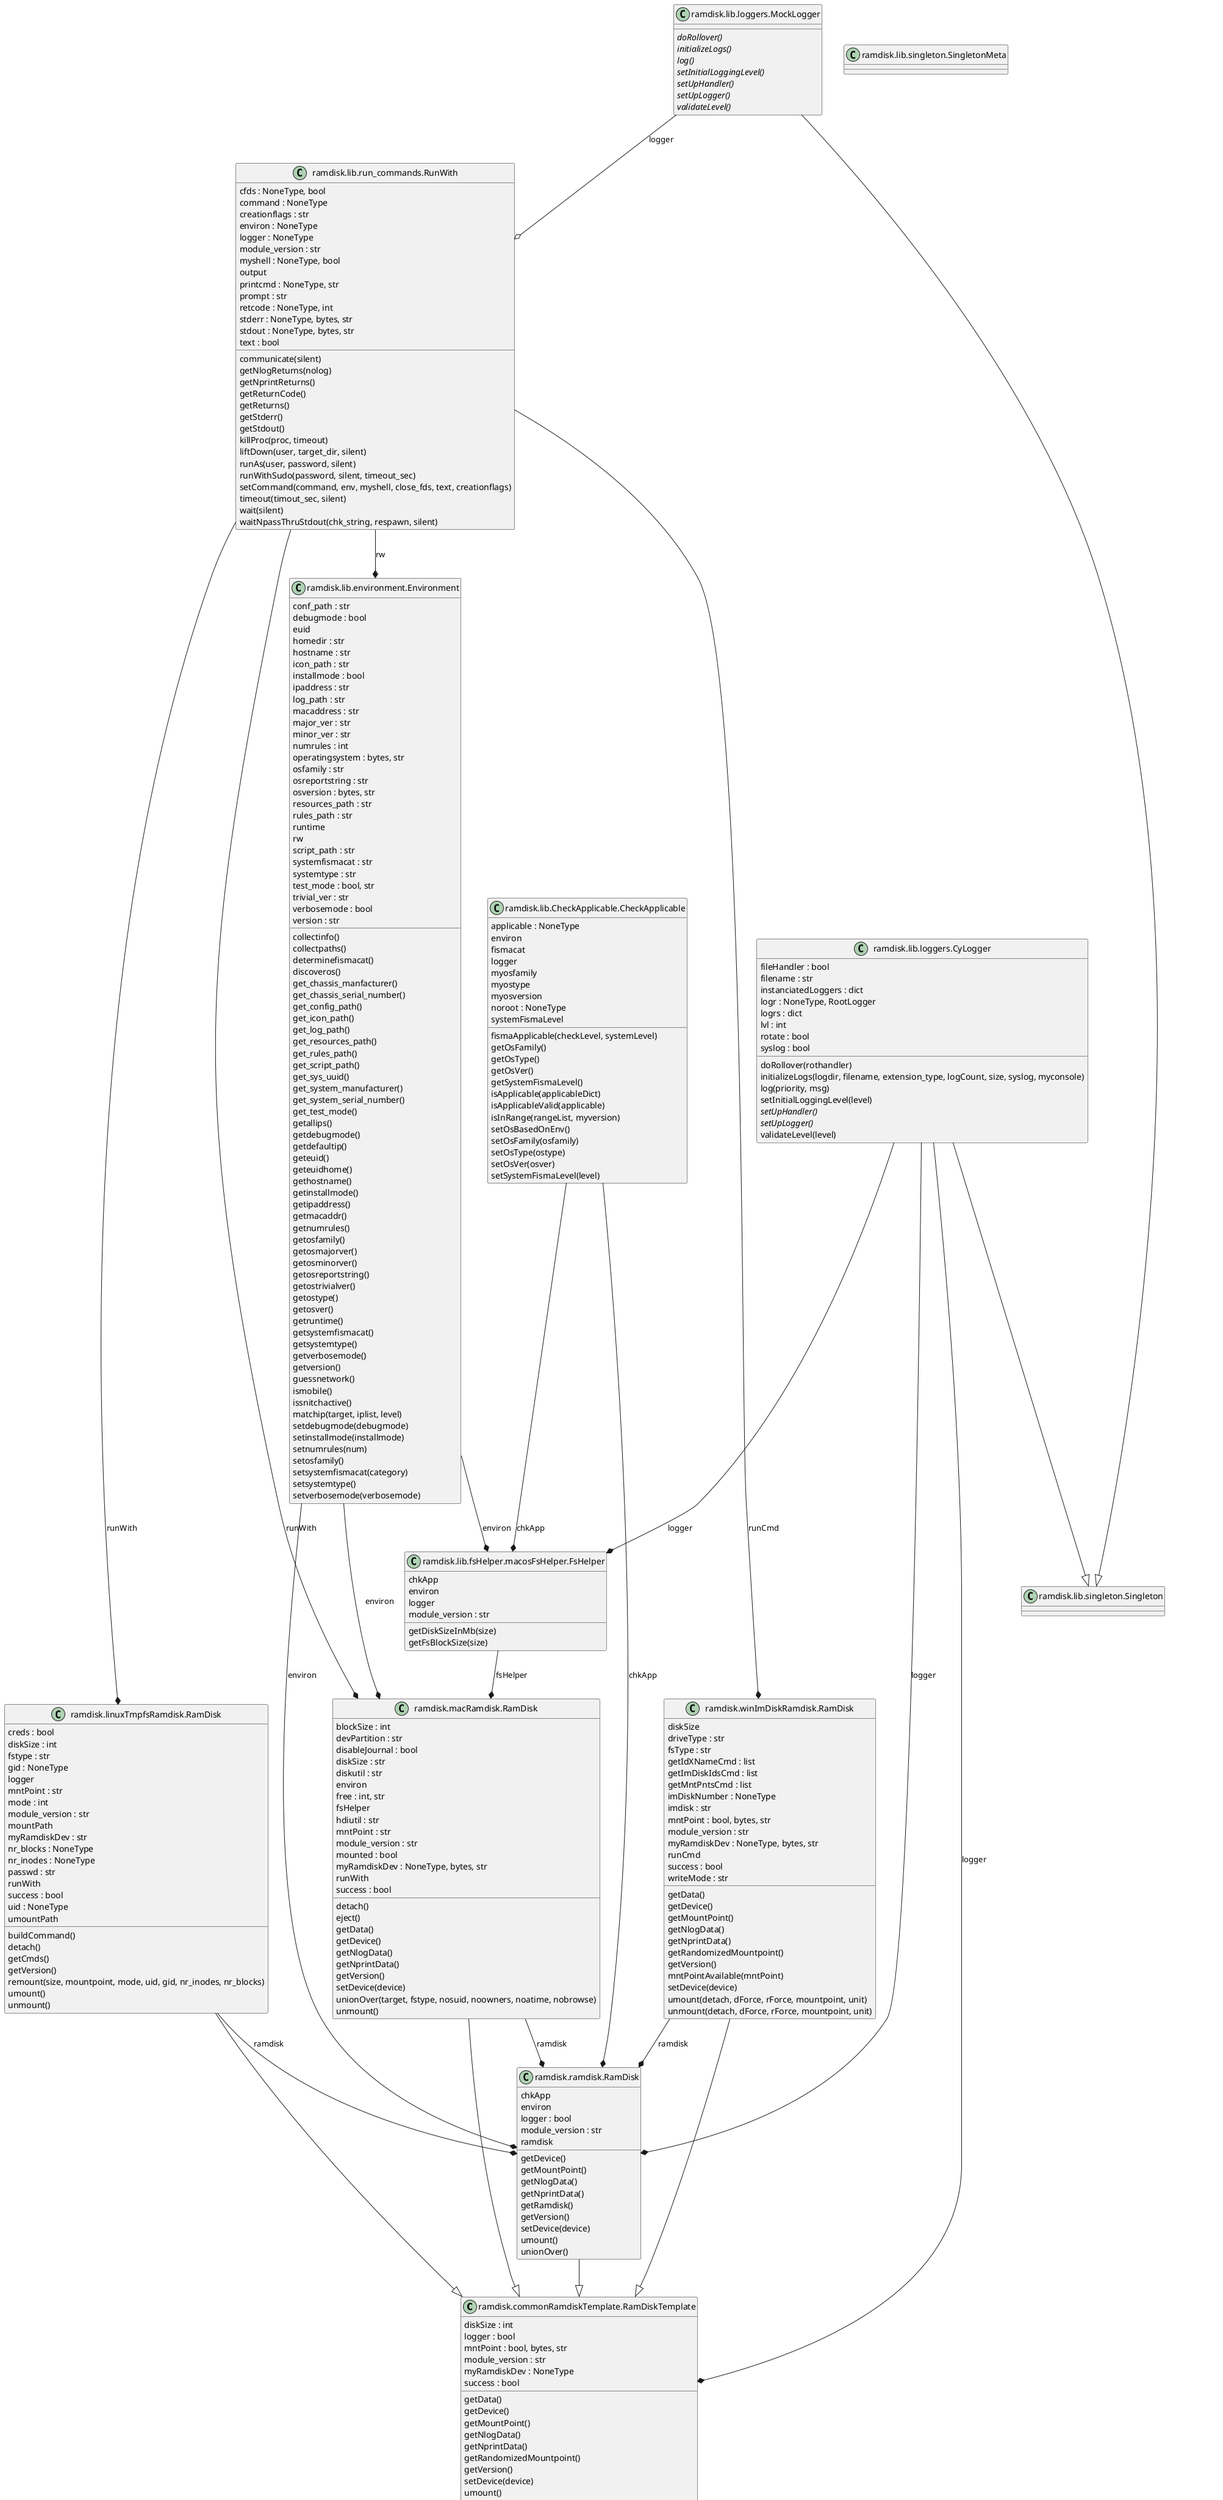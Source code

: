 @startuml classes_ramdisk
set namespaceSeparator none
class "ramdisk.commonRamdiskTemplate.RamDiskTemplate" as ramdisk.commonRamdiskTemplate.RamDiskTemplate {
  diskSize : int
  logger : bool
  mntPoint : bool, bytes, str
  module_version : str
  myRamdiskDev : NoneType
  success : bool
  getData()
  getDevice()
  getMountPoint()
  getNlogData()
  getNprintData()
  getRandomizedMountpoint()
  getVersion()
  setDevice(device)
  umount()
  unmount()
}
class "ramdisk.lib.CheckApplicable.CheckApplicable" as ramdisk.lib.CheckApplicable.CheckApplicable {
  applicable : NoneType
  environ
  fismacat
  logger
  myosfamily
  myostype
  myosversion
  noroot : NoneType
  systemFismaLevel
  fismaApplicable(checkLevel, systemLevel)
  getOsFamily()
  getOsType()
  getOsVer()
  getSystemFismaLevel()
  isApplicable(applicableDict)
  isApplicableValid(applicable)
  isInRange(rangeList, myversion)
  setOsBasedOnEnv()
  setOsFamily(osfamily)
  setOsType(ostype)
  setOsVer(osver)
  setSystemFismaLevel(level)
}
class "ramdisk.lib.environment.Environment" as ramdisk.lib.environment.Environment {
  conf_path : str
  debugmode : bool
  euid
  homedir : str
  hostname : str
  icon_path : str
  installmode : bool
  ipaddress : str
  log_path : str
  macaddress : str
  major_ver : str
  minor_ver : str
  numrules : int
  operatingsystem : bytes, str
  osfamily : str
  osreportstring : str
  osversion : bytes, str
  resources_path : str
  rules_path : str
  runtime
  rw
  script_path : str
  systemfismacat : str
  systemtype : str
  test_mode : bool, str
  trivial_ver : str
  verbosemode : bool
  version : str
  collectinfo()
  collectpaths()
  determinefismacat()
  discoveros()
  get_chassis_manfacturer()
  get_chassis_serial_number()
  get_config_path()
  get_icon_path()
  get_log_path()
  get_resources_path()
  get_rules_path()
  get_script_path()
  get_sys_uuid()
  get_system_manufacturer()
  get_system_serial_number()
  get_test_mode()
  getallips()
  getdebugmode()
  getdefaultip()
  geteuid()
  geteuidhome()
  gethostname()
  getinstallmode()
  getipaddress()
  getmacaddr()
  getnumrules()
  getosfamily()
  getosmajorver()
  getosminorver()
  getosreportstring()
  getostrivialver()
  getostype()
  getosver()
  getruntime()
  getsystemfismacat()
  getsystemtype()
  getverbosemode()
  getversion()
  guessnetwork()
  ismobile()
  issnitchactive()
  matchip(target, iplist, level)
  setdebugmode(debugmode)
  setinstallmode(installmode)
  setnumrules(num)
  setosfamily()
  setsystemfismacat(category)
  setsystemtype()
  setverbosemode(verbosemode)
}
class "ramdisk.lib.fsHelper.macosFsHelper.FsHelper" as ramdisk.lib.fsHelper.macosFsHelper.FsHelper {
  chkApp
  environ
  logger
  module_version : str
  getDiskSizeInMb(size)
  getFsBlockSize(size)
}
class "ramdisk.lib.loggers.CyLogger" as ramdisk.lib.loggers.CyLogger {
  fileHandler : bool
  filename : str
  instanciatedLoggers : dict
  logr : NoneType, RootLogger
  logrs : dict
  lvl : int
  rotate : bool
  syslog : bool
  doRollover(rothandler)
  initializeLogs(logdir, filename, extension_type, logCount, size, syslog, myconsole)
  log(priority, msg)
  setInitialLoggingLevel(level)
  {abstract}setUpHandler()
  {abstract}setUpLogger()
  validateLevel(level)
}
class "ramdisk.lib.loggers.MockLogger" as ramdisk.lib.loggers.MockLogger {
  {abstract}doRollover()
  {abstract}initializeLogs()
  {abstract}log()
  {abstract}setInitialLoggingLevel()
  {abstract}setUpHandler()
  {abstract}setUpLogger()
  {abstract}validateLevel()
}
class "ramdisk.lib.run_commands.RunWith" as ramdisk.lib.run_commands.RunWith {
  cfds : NoneType, bool
  command : NoneType
  creationflags : str
  environ : NoneType
  logger : NoneType
  module_version : str
  myshell : NoneType, bool
  output
  printcmd : NoneType, str
  prompt : str
  retcode : NoneType, int
  stderr : NoneType, bytes, str
  stdout : NoneType, bytes, str
  text : bool
  communicate(silent)
  getNlogReturns(nolog)
  getNprintReturns()
  getReturnCode()
  getReturns()
  getStderr()
  getStdout()
  killProc(proc, timeout)
  liftDown(user, target_dir, silent)
  runAs(user, password, silent)
  runWithSudo(password, silent, timeout_sec)
  setCommand(command, env, myshell, close_fds, text, creationflags)
  timeout(timout_sec, silent)
  wait(silent)
  waitNpassThruStdout(chk_string, respawn, silent)
}
class "ramdisk.lib.singleton.Singleton" as ramdisk.lib.singleton.Singleton {
}
class "ramdisk.lib.singleton.SingletonMeta" as ramdisk.lib.singleton.Singleton.SingletonMeta {
}
class "ramdisk.linuxTmpfsRamdisk.RamDisk" as ramdisk.linuxTmpfsRamdisk.RamDisk {
  creds : bool
  diskSize : int
  fstype : str
  gid : NoneType
  logger
  mntPoint : str
  mode : int
  module_version : str
  mountPath
  myRamdiskDev : str
  nr_blocks : NoneType
  nr_inodes : NoneType
  passwd : str
  runWith
  success : bool
  uid : NoneType
  umountPath
  buildCommand()
  detach()
  getCmds()
  getVersion()
  remount(size, mountpoint, mode, uid, gid, nr_inodes, nr_blocks)
  umount()
  unmount()
}
class "ramdisk.macRamdisk.RamDisk" as ramdisk.macRamdisk.RamDisk {
  blockSize : int
  devPartition : str
  disableJournal : bool
  diskSize : str
  diskutil : str
  environ
  free : int, str
  fsHelper
  hdiutil : str
  mntPoint : str
  module_version : str
  mounted : bool
  myRamdiskDev : NoneType, bytes, str
  runWith
  success : bool
  detach()
  eject()
  getData()
  getDevice()
  getNlogData()
  getNprintData()
  getVersion()
  setDevice(device)
  unionOver(target, fstype, nosuid, noowners, noatime, nobrowse)
  unmount()
}
class "ramdisk.ramdisk.RamDisk" as ramdisk.ramdisk.RamDisk {
  chkApp
  environ
  logger : bool
  module_version : str
  ramdisk
  getDevice()
  getMountPoint()
  getNlogData()
  getNprintData()
  getRamdisk()
  getVersion()
  setDevice(device)
  umount()
  unionOver()
}
class "ramdisk.winImDiskRamdisk.RamDisk" as ramdisk.winImDiskRamdisk.RamDisk {
  diskSize
  driveType : str
  fsType : str
  getIdXNameCmd : list
  getImDiskIdsCmd : list
  getMntPntsCmd : list
  imDiskNumber : NoneType
  imdisk : str
  mntPoint : bool, bytes, str
  module_version : str
  myRamdiskDev : NoneType, bytes, str
  runCmd
  success : bool
  writeMode : str
  getData()
  getDevice()
  getMountPoint()
  getNlogData()
  getNprintData()
  getRandomizedMountpoint()
  getVersion()
  mntPointAvailable(mntPoint)
  setDevice(device)
  umount(detach, dForce, rForce, mountpoint, unit)
  unmount(detach, dForce, rForce, mountpoint, unit)
}
ramdisk.lib.loggers.CyLogger --|> ramdisk.lib.singleton.Singleton
ramdisk.lib.loggers.MockLogger --|> ramdisk.lib.singleton.Singleton
ramdisk.linuxTmpfsRamdisk.RamDisk --|> ramdisk.commonRamdiskTemplate.RamDiskTemplate
ramdisk.macRamdisk.RamDisk --|> ramdisk.commonRamdiskTemplate.RamDiskTemplate
ramdisk.ramdisk.RamDisk --|> ramdisk.commonRamdiskTemplate.RamDiskTemplate
ramdisk.winImDiskRamdisk.RamDisk --|> ramdisk.commonRamdiskTemplate.RamDiskTemplate
ramdisk.lib.CheckApplicable.CheckApplicable --* ramdisk.lib.fsHelper.macosFsHelper.FsHelper : chkApp
ramdisk.lib.CheckApplicable.CheckApplicable --* ramdisk.ramdisk.RamDisk : chkApp
ramdisk.lib.environment.Environment --* ramdisk.lib.fsHelper.macosFsHelper.FsHelper : environ
ramdisk.lib.environment.Environment --* ramdisk.macRamdisk.RamDisk : environ
ramdisk.lib.environment.Environment --* ramdisk.ramdisk.RamDisk : environ
ramdisk.lib.fsHelper.macosFsHelper.FsHelper --* ramdisk.macRamdisk.RamDisk : fsHelper
ramdisk.lib.loggers.CyLogger --* ramdisk.commonRamdiskTemplate.RamDiskTemplate : logger
ramdisk.lib.loggers.CyLogger --* ramdisk.lib.fsHelper.macosFsHelper.FsHelper : logger
ramdisk.lib.loggers.CyLogger --* ramdisk.ramdisk.RamDisk : logger
ramdisk.lib.run_commands.RunWith --* ramdisk.lib.environment.Environment : rw
ramdisk.lib.run_commands.RunWith --* ramdisk.linuxTmpfsRamdisk.RamDisk : runWith
ramdisk.lib.run_commands.RunWith --* ramdisk.macRamdisk.RamDisk : runWith
ramdisk.lib.run_commands.RunWith --* ramdisk.winImDiskRamdisk.RamDisk : runCmd
ramdisk.linuxTmpfsRamdisk.RamDisk --* ramdisk.ramdisk.RamDisk : ramdisk
ramdisk.macRamdisk.RamDisk --* ramdisk.ramdisk.RamDisk : ramdisk
ramdisk.winImDiskRamdisk.RamDisk --* ramdisk.ramdisk.RamDisk : ramdisk
ramdisk.lib.loggers.MockLogger --o ramdisk.lib.run_commands.RunWith : logger
@enduml
